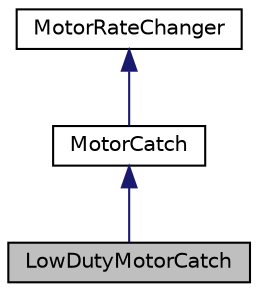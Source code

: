 digraph "LowDutyMotorCatch"
{
 // INTERACTIVE_SVG=YES
  edge [fontname="Helvetica",fontsize="10",labelfontname="Helvetica",labelfontsize="10"];
  node [fontname="Helvetica",fontsize="10",shape=record];
  Node3 [label="LowDutyMotorCatch",height=0.2,width=0.4,color="black", fillcolor="grey75", style="filled", fontcolor="black"];
  Node4 -> Node3 [dir="back",color="midnightblue",fontsize="10",style="solid",fontname="Helvetica"];
  Node4 [label="MotorCatch",height=0.2,width=0.4,color="black", fillcolor="white", style="filled",URL="$classMotorCatch.html",tooltip="A catch bond implementation of the MotorRateChanger Used for a motor unbinding when under stress Adop..."];
  Node5 -> Node4 [dir="back",color="midnightblue",fontsize="10",style="solid",fontname="Helvetica"];
  Node5 [label="MotorRateChanger",height=0.2,width=0.4,color="black", fillcolor="white", style="filled",URL="$classMotorRateChanger.html",tooltip="Used to change MotorGhost reaction rates based on forces in the network. "];
}
